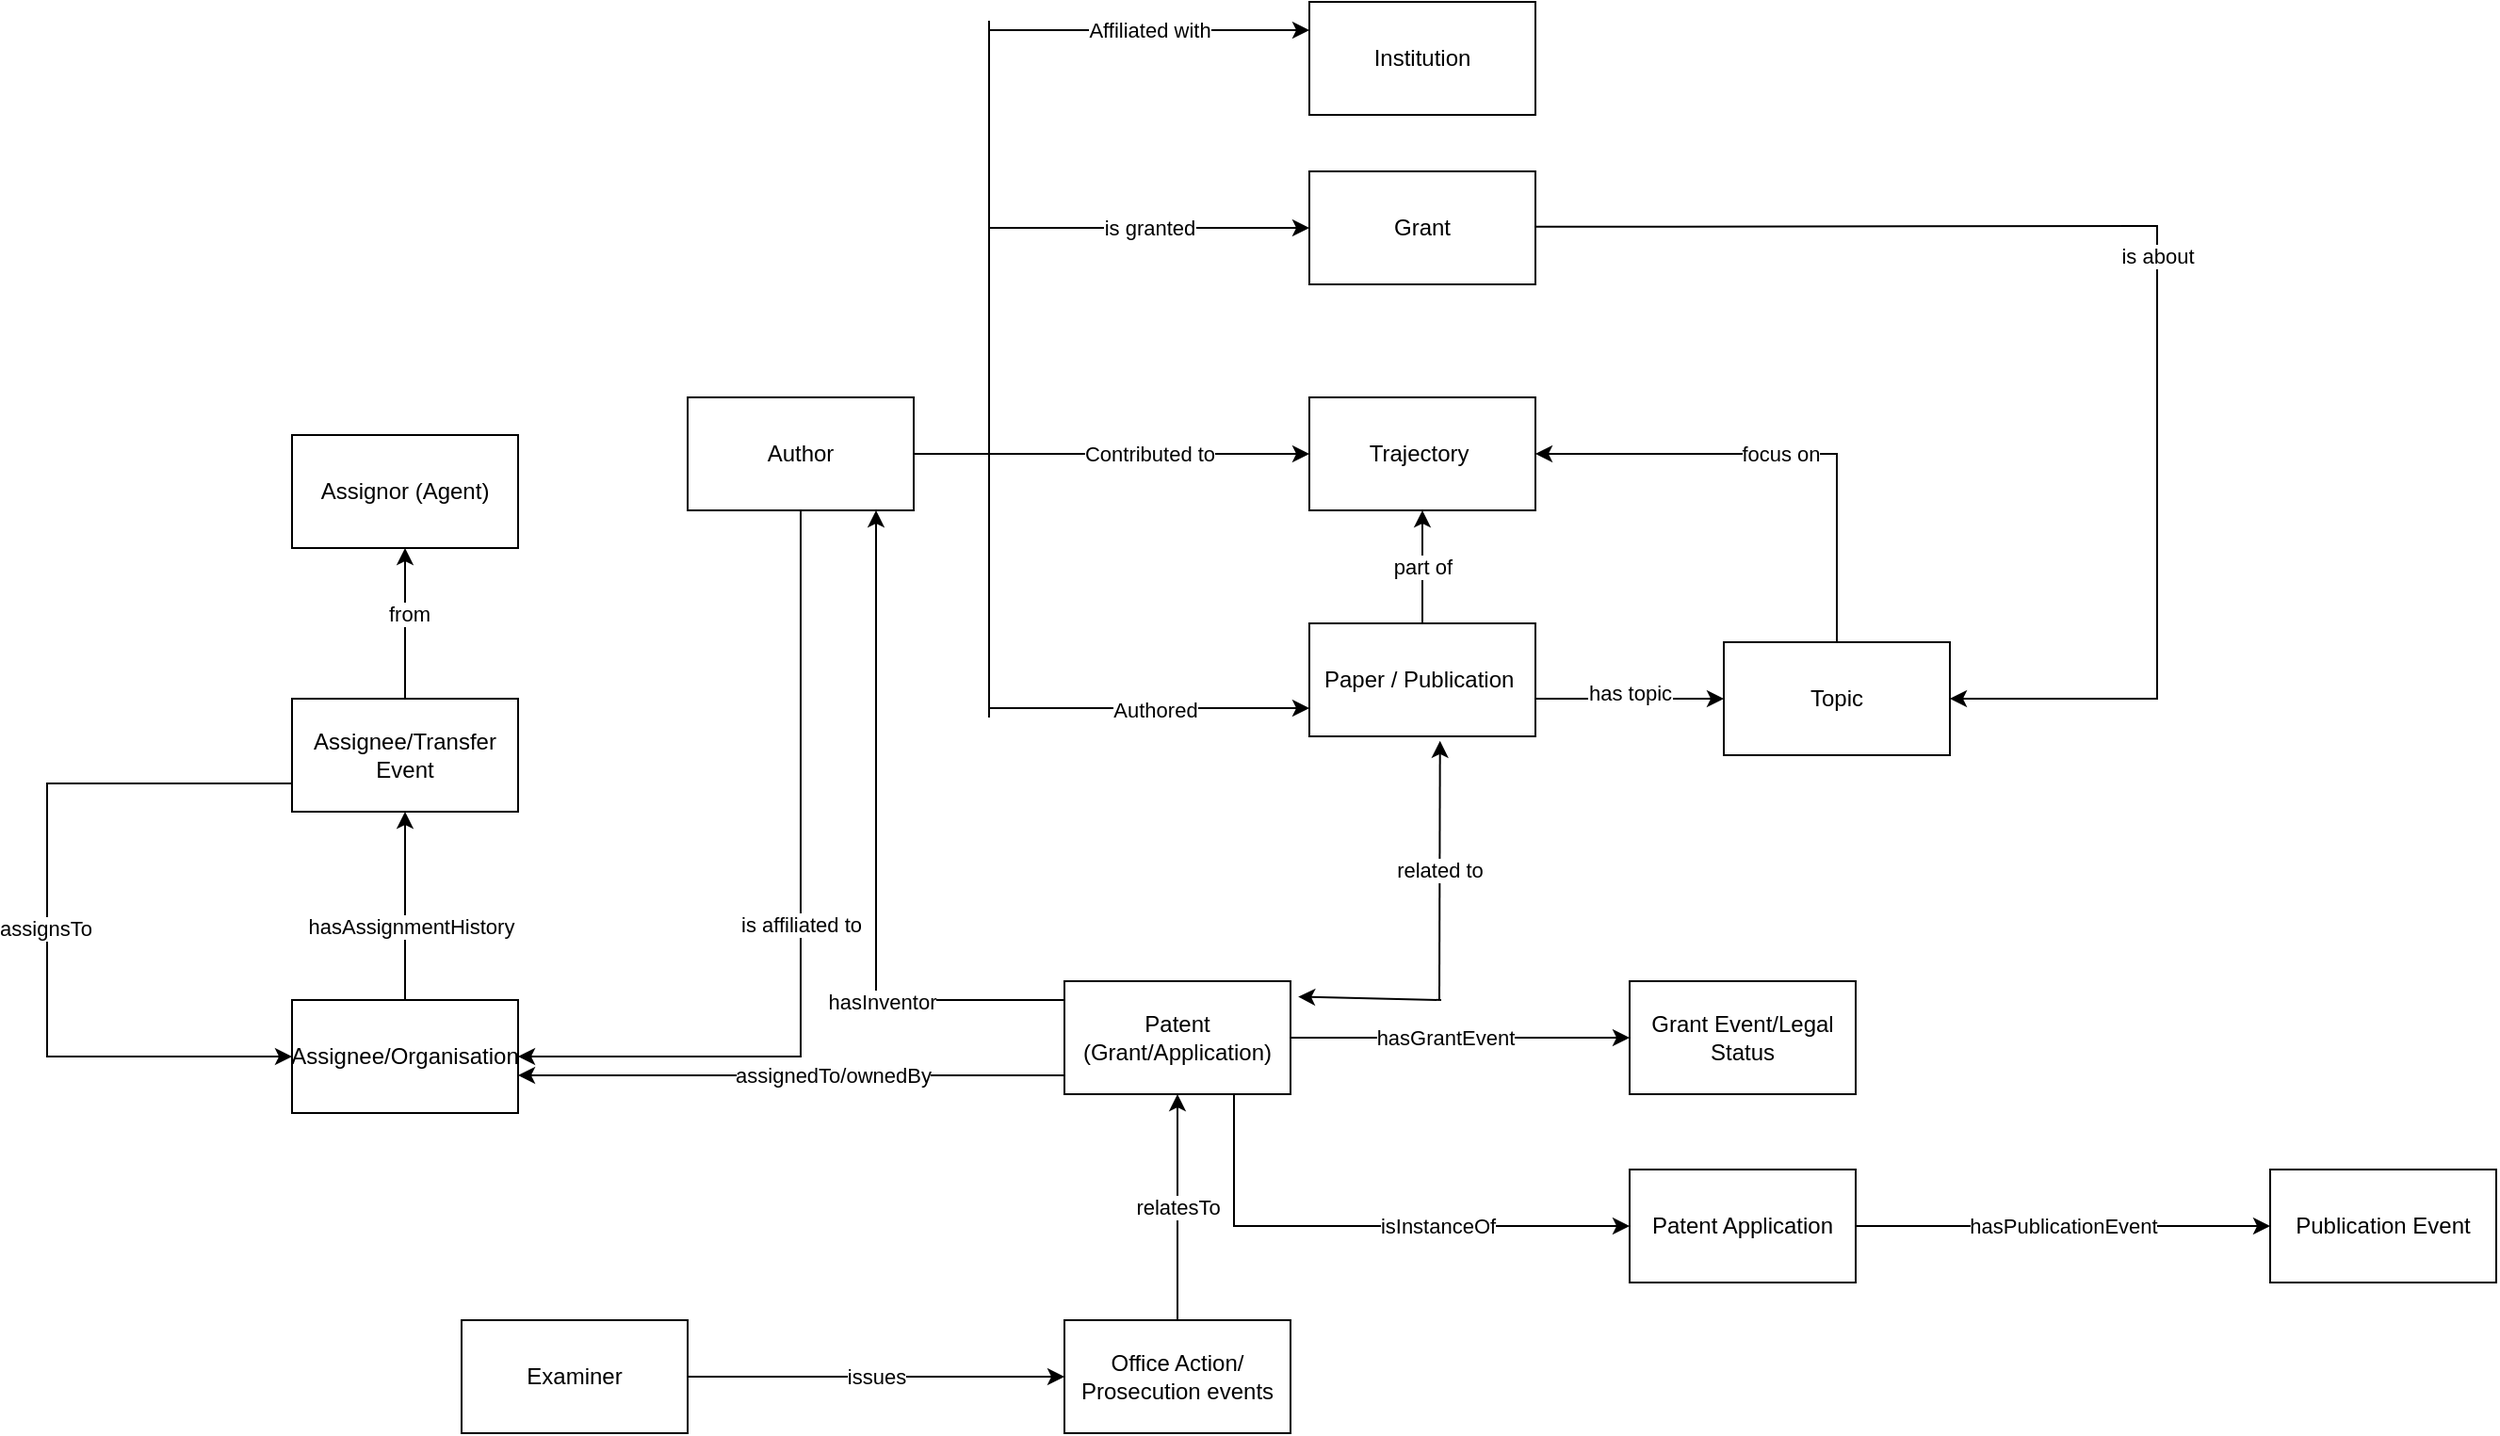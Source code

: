 <mxfile version="28.2.8">
  <diagram name="Page-1" id="8is4vJwegZY_Ol9INQrp">
    <mxGraphModel dx="1963" dy="767" grid="1" gridSize="10" guides="1" tooltips="1" connect="1" arrows="1" fold="1" page="1" pageScale="1" pageWidth="850" pageHeight="1100" math="0" shadow="0">
      <root>
        <mxCell id="0" />
        <mxCell id="1" parent="0" />
        <mxCell id="mpqjIoRBrrGia4brb2Ho-3" value="" style="edgeStyle=orthogonalEdgeStyle;rounded=0;orthogonalLoop=1;jettySize=auto;html=1;exitX=0;exitY=0.15;exitDx=0;exitDy=0;exitPerimeter=0;" parent="1" edge="1">
          <mxGeometry relative="1" as="geometry">
            <mxPoint x="260" y="828.88" as="sourcePoint" />
            <mxPoint x="100" y="570" as="targetPoint" />
            <Array as="points">
              <mxPoint x="100" y="829.94" />
              <mxPoint x="100" y="569.94" />
            </Array>
          </mxGeometry>
        </mxCell>
        <mxCell id="mpqjIoRBrrGia4brb2Ho-4" value="hasInventor" style="edgeLabel;html=1;align=center;verticalAlign=middle;resizable=0;points=[];" parent="mpqjIoRBrrGia4brb2Ho-3" vertex="1" connectable="0">
          <mxGeometry x="-0.25" y="1" relative="1" as="geometry">
            <mxPoint as="offset" />
          </mxGeometry>
        </mxCell>
        <mxCell id="mpqjIoRBrrGia4brb2Ho-7" value="" style="edgeStyle=orthogonalEdgeStyle;rounded=0;orthogonalLoop=1;jettySize=auto;html=1;" parent="1" source="mpqjIoRBrrGia4brb2Ho-1" target="mpqjIoRBrrGia4brb2Ho-6" edge="1">
          <mxGeometry relative="1" as="geometry">
            <Array as="points">
              <mxPoint x="60" y="870" />
              <mxPoint x="60" y="870" />
            </Array>
          </mxGeometry>
        </mxCell>
        <mxCell id="mpqjIoRBrrGia4brb2Ho-8" value="assignedTo/ownedBy" style="edgeLabel;html=1;align=center;verticalAlign=middle;resizable=0;points=[];" parent="mpqjIoRBrrGia4brb2Ho-7" vertex="1" connectable="0">
          <mxGeometry x="-0.15" y="4" relative="1" as="geometry">
            <mxPoint y="-4" as="offset" />
          </mxGeometry>
        </mxCell>
        <mxCell id="Gs9sxNPd7Fc3J5ymY9jn-11" value="" style="edgeStyle=orthogonalEdgeStyle;rounded=0;orthogonalLoop=1;jettySize=auto;html=1;" parent="1" source="mpqjIoRBrrGia4brb2Ho-1" target="Gs9sxNPd7Fc3J5ymY9jn-10" edge="1">
          <mxGeometry relative="1" as="geometry" />
        </mxCell>
        <mxCell id="Gs9sxNPd7Fc3J5ymY9jn-12" value="hasGrantEvent" style="edgeLabel;html=1;align=center;verticalAlign=middle;resizable=0;points=[];" parent="Gs9sxNPd7Fc3J5ymY9jn-11" connectable="0" vertex="1">
          <mxGeometry x="-0.1" y="-3" relative="1" as="geometry">
            <mxPoint x="1" y="-3" as="offset" />
          </mxGeometry>
        </mxCell>
        <mxCell id="Gs9sxNPd7Fc3J5ymY9jn-14" value="isInstanceOf" style="edgeStyle=orthogonalEdgeStyle;rounded=0;orthogonalLoop=1;jettySize=auto;html=1;exitX=0.75;exitY=1;exitDx=0;exitDy=0;entryX=0;entryY=0.5;entryDx=0;entryDy=0;" parent="1" source="mpqjIoRBrrGia4brb2Ho-1" target="Gs9sxNPd7Fc3J5ymY9jn-15" edge="1">
          <mxGeometry x="0.267" relative="1" as="geometry">
            <mxPoint x="520" y="410" as="targetPoint" />
            <Array as="points">
              <mxPoint x="290" y="950" />
            </Array>
            <mxPoint as="offset" />
          </mxGeometry>
        </mxCell>
        <mxCell id="mpqjIoRBrrGia4brb2Ho-1" value="Patent (Grant/Application)" style="rounded=0;whiteSpace=wrap;html=1;" parent="1" vertex="1">
          <mxGeometry x="200" y="820" width="120" height="60" as="geometry" />
        </mxCell>
        <mxCell id="RPUmgOfc9514uClGWb04-3" value="is affiliated to" style="edgeStyle=orthogonalEdgeStyle;rounded=0;orthogonalLoop=1;jettySize=auto;html=1;exitX=0.5;exitY=1;exitDx=0;exitDy=0;entryX=1;entryY=0.5;entryDx=0;entryDy=0;" edge="1" parent="1" source="mpqjIoRBrrGia4brb2Ho-2" target="mpqjIoRBrrGia4brb2Ho-6">
          <mxGeometry relative="1" as="geometry" />
        </mxCell>
        <mxCell id="mpqjIoRBrrGia4brb2Ho-2" value="Author" style="rounded=0;whiteSpace=wrap;html=1;" parent="1" vertex="1">
          <mxGeometry y="510" width="120" height="60" as="geometry" />
        </mxCell>
        <mxCell id="Gs9sxNPd7Fc3J5ymY9jn-3" value="" style="edgeStyle=orthogonalEdgeStyle;rounded=0;orthogonalLoop=1;jettySize=auto;html=1;" parent="1" source="mpqjIoRBrrGia4brb2Ho-6" target="Gs9sxNPd7Fc3J5ymY9jn-2" edge="1">
          <mxGeometry relative="1" as="geometry" />
        </mxCell>
        <mxCell id="Gs9sxNPd7Fc3J5ymY9jn-4" value="hasAssignmentHistory" style="edgeLabel;html=1;align=center;verticalAlign=middle;resizable=0;points=[];" parent="Gs9sxNPd7Fc3J5ymY9jn-3" connectable="0" vertex="1">
          <mxGeometry x="-0.225" y="-3" relative="1" as="geometry">
            <mxPoint as="offset" />
          </mxGeometry>
        </mxCell>
        <mxCell id="mpqjIoRBrrGia4brb2Ho-6" value="Assignee/Organisation" style="rounded=0;whiteSpace=wrap;html=1;" parent="1" vertex="1">
          <mxGeometry x="-210" y="830" width="120" height="60" as="geometry" />
        </mxCell>
        <mxCell id="mpqjIoRBrrGia4brb2Ho-13" value="relatesTo" style="edgeStyle=orthogonalEdgeStyle;rounded=0;orthogonalLoop=1;jettySize=auto;html=1;" parent="1" source="mpqjIoRBrrGia4brb2Ho-9" target="mpqjIoRBrrGia4brb2Ho-1" edge="1">
          <mxGeometry relative="1" as="geometry" />
        </mxCell>
        <mxCell id="mpqjIoRBrrGia4brb2Ho-9" value="Office Action/ Prosecution events" style="rounded=0;whiteSpace=wrap;html=1;" parent="1" vertex="1">
          <mxGeometry x="200" y="1000" width="120" height="60" as="geometry" />
        </mxCell>
        <mxCell id="mpqjIoRBrrGia4brb2Ho-12" value="issues" style="edgeStyle=orthogonalEdgeStyle;rounded=0;orthogonalLoop=1;jettySize=auto;html=1;entryX=0;entryY=0.5;entryDx=0;entryDy=0;" parent="1" source="mpqjIoRBrrGia4brb2Ho-11" target="mpqjIoRBrrGia4brb2Ho-9" edge="1">
          <mxGeometry relative="1" as="geometry" />
        </mxCell>
        <mxCell id="mpqjIoRBrrGia4brb2Ho-11" value="Examiner" style="rounded=0;whiteSpace=wrap;html=1;" parent="1" vertex="1">
          <mxGeometry x="-120" y="1000" width="120" height="60" as="geometry" />
        </mxCell>
        <mxCell id="Gs9sxNPd7Fc3J5ymY9jn-6" value="" style="edgeStyle=orthogonalEdgeStyle;rounded=0;orthogonalLoop=1;jettySize=auto;html=1;" parent="1" source="Gs9sxNPd7Fc3J5ymY9jn-2" target="Gs9sxNPd7Fc3J5ymY9jn-5" edge="1">
          <mxGeometry relative="1" as="geometry" />
        </mxCell>
        <mxCell id="Gs9sxNPd7Fc3J5ymY9jn-7" value="from" style="edgeLabel;html=1;align=center;verticalAlign=middle;resizable=0;points=[];" parent="Gs9sxNPd7Fc3J5ymY9jn-6" connectable="0" vertex="1">
          <mxGeometry x="0.125" y="-2" relative="1" as="geometry">
            <mxPoint as="offset" />
          </mxGeometry>
        </mxCell>
        <mxCell id="Gs9sxNPd7Fc3J5ymY9jn-8" style="edgeStyle=orthogonalEdgeStyle;rounded=0;orthogonalLoop=1;jettySize=auto;html=1;exitX=0;exitY=0.75;exitDx=0;exitDy=0;entryX=0;entryY=0.5;entryDx=0;entryDy=0;" parent="1" source="Gs9sxNPd7Fc3J5ymY9jn-2" target="mpqjIoRBrrGia4brb2Ho-6" edge="1">
          <mxGeometry relative="1" as="geometry">
            <Array as="points">
              <mxPoint x="-340" y="715" />
              <mxPoint x="-340" y="860" />
            </Array>
          </mxGeometry>
        </mxCell>
        <mxCell id="Gs9sxNPd7Fc3J5ymY9jn-9" value="assignsTo" style="edgeLabel;html=1;align=center;verticalAlign=middle;resizable=0;points=[];" parent="Gs9sxNPd7Fc3J5ymY9jn-8" connectable="0" vertex="1">
          <mxGeometry x="0.022" y="-1" relative="1" as="geometry">
            <mxPoint as="offset" />
          </mxGeometry>
        </mxCell>
        <mxCell id="Gs9sxNPd7Fc3J5ymY9jn-2" value="Assignee/Transfer Event" style="rounded=0;whiteSpace=wrap;html=1;" parent="1" vertex="1">
          <mxGeometry x="-210" y="670" width="120" height="60" as="geometry" />
        </mxCell>
        <mxCell id="Gs9sxNPd7Fc3J5ymY9jn-5" value="Assignor (Agent)" style="rounded=0;whiteSpace=wrap;html=1;" parent="1" vertex="1">
          <mxGeometry x="-210" y="530" width="120" height="60" as="geometry" />
        </mxCell>
        <mxCell id="Gs9sxNPd7Fc3J5ymY9jn-10" value="Grant Event/Legal Status" style="rounded=0;whiteSpace=wrap;html=1;" parent="1" vertex="1">
          <mxGeometry x="500" y="820" width="120" height="60" as="geometry" />
        </mxCell>
        <mxCell id="Gs9sxNPd7Fc3J5ymY9jn-17" value="hasPublicationEvent" style="edgeStyle=orthogonalEdgeStyle;rounded=0;orthogonalLoop=1;jettySize=auto;html=1;" parent="1" source="Gs9sxNPd7Fc3J5ymY9jn-15" target="Gs9sxNPd7Fc3J5ymY9jn-16" edge="1">
          <mxGeometry relative="1" as="geometry" />
        </mxCell>
        <mxCell id="Gs9sxNPd7Fc3J5ymY9jn-15" value="Patent Application" style="rounded=0;whiteSpace=wrap;html=1;" parent="1" vertex="1">
          <mxGeometry x="500" y="920" width="120" height="60" as="geometry" />
        </mxCell>
        <mxCell id="Gs9sxNPd7Fc3J5ymY9jn-16" value="Publication Event" style="rounded=0;whiteSpace=wrap;html=1;" parent="1" vertex="1">
          <mxGeometry x="840" y="920" width="120" height="60" as="geometry" />
        </mxCell>
        <mxCell id="Qrd90jn4vxbqQSGJ3R_G-16" value="" style="endArrow=none;html=1;rounded=0;exitX=1;exitY=0.5;exitDx=0;exitDy=0;" parent="1" source="mpqjIoRBrrGia4brb2Ho-2" edge="1">
          <mxGeometry width="50" height="50" relative="1" as="geometry">
            <mxPoint x="200" y="590" as="sourcePoint" />
            <mxPoint x="160" y="540" as="targetPoint" />
          </mxGeometry>
        </mxCell>
        <mxCell id="Qrd90jn4vxbqQSGJ3R_G-17" value="Paper / Publication&amp;nbsp;" style="rounded=0;whiteSpace=wrap;html=1;" parent="1" vertex="1">
          <mxGeometry x="330" y="630" width="120" height="60" as="geometry" />
        </mxCell>
        <mxCell id="Qrd90jn4vxbqQSGJ3R_G-18" value="Trajectory&amp;nbsp;" style="rounded=0;whiteSpace=wrap;html=1;" parent="1" vertex="1">
          <mxGeometry x="330" y="510" width="120" height="60" as="geometry" />
        </mxCell>
        <mxCell id="Qrd90jn4vxbqQSGJ3R_G-19" value="Grant" style="rounded=0;whiteSpace=wrap;html=1;" parent="1" vertex="1">
          <mxGeometry x="330" y="390" width="120" height="60" as="geometry" />
        </mxCell>
        <mxCell id="Qrd90jn4vxbqQSGJ3R_G-20" value="Institution" style="rounded=0;whiteSpace=wrap;html=1;" parent="1" vertex="1">
          <mxGeometry x="330" y="300" width="120" height="60" as="geometry" />
        </mxCell>
        <mxCell id="Qrd90jn4vxbqQSGJ3R_G-22" value="" style="endArrow=classic;html=1;rounded=0;entryX=1.034;entryY=0.138;entryDx=0;entryDy=0;entryPerimeter=0;" parent="1" target="mpqjIoRBrrGia4brb2Ho-1" edge="1">
          <mxGeometry width="50" height="50" relative="1" as="geometry">
            <mxPoint x="400" y="830" as="sourcePoint" />
            <mxPoint x="220" y="560" as="targetPoint" />
            <Array as="points" />
          </mxGeometry>
        </mxCell>
        <mxCell id="Qrd90jn4vxbqQSGJ3R_G-23" value="" style="endArrow=classic;html=1;rounded=0;entryX=0.578;entryY=1.04;entryDx=0;entryDy=0;entryPerimeter=0;" parent="1" target="Qrd90jn4vxbqQSGJ3R_G-17" edge="1">
          <mxGeometry relative="1" as="geometry">
            <mxPoint x="399" y="830" as="sourcePoint" />
            <mxPoint x="250" y="590" as="targetPoint" />
          </mxGeometry>
        </mxCell>
        <mxCell id="Qrd90jn4vxbqQSGJ3R_G-24" value="related to" style="edgeLabel;resizable=0;html=1;;align=center;verticalAlign=middle;" parent="Qrd90jn4vxbqQSGJ3R_G-23" connectable="0" vertex="1">
          <mxGeometry relative="1" as="geometry" />
        </mxCell>
        <mxCell id="Qrd90jn4vxbqQSGJ3R_G-25" value="" style="endArrow=none;html=1;rounded=0;" parent="1" edge="1">
          <mxGeometry width="50" height="50" relative="1" as="geometry">
            <mxPoint x="160" y="680" as="sourcePoint" />
            <mxPoint x="160" y="310" as="targetPoint" />
          </mxGeometry>
        </mxCell>
        <mxCell id="Qrd90jn4vxbqQSGJ3R_G-27" value="" style="endArrow=classic;html=1;rounded=0;exitX=0.5;exitY=0;exitDx=0;exitDy=0;entryX=0.5;entryY=1;entryDx=0;entryDy=0;" parent="1" source="Qrd90jn4vxbqQSGJ3R_G-17" target="Qrd90jn4vxbqQSGJ3R_G-18" edge="1">
          <mxGeometry relative="1" as="geometry">
            <mxPoint x="130" y="540" as="sourcePoint" />
            <mxPoint x="230" y="540" as="targetPoint" />
          </mxGeometry>
        </mxCell>
        <mxCell id="Qrd90jn4vxbqQSGJ3R_G-28" value="part of" style="edgeLabel;resizable=0;html=1;;align=center;verticalAlign=middle;" parent="Qrd90jn4vxbqQSGJ3R_G-27" connectable="0" vertex="1">
          <mxGeometry relative="1" as="geometry" />
        </mxCell>
        <mxCell id="Qrd90jn4vxbqQSGJ3R_G-29" value="Topic" style="rounded=0;whiteSpace=wrap;html=1;" parent="1" vertex="1">
          <mxGeometry x="550" y="640" width="120" height="60" as="geometry" />
        </mxCell>
        <mxCell id="Qrd90jn4vxbqQSGJ3R_G-30" value="" style="endArrow=classic;html=1;rounded=0;" parent="1" edge="1">
          <mxGeometry relative="1" as="geometry">
            <mxPoint x="450" y="670" as="sourcePoint" />
            <mxPoint x="550" y="670" as="targetPoint" />
          </mxGeometry>
        </mxCell>
        <mxCell id="Qrd90jn4vxbqQSGJ3R_G-31" value="Label" style="edgeLabel;resizable=0;html=1;;align=center;verticalAlign=middle;" parent="Qrd90jn4vxbqQSGJ3R_G-30" connectable="0" vertex="1">
          <mxGeometry relative="1" as="geometry" />
        </mxCell>
        <mxCell id="Qrd90jn4vxbqQSGJ3R_G-32" value="has topic&lt;div&gt;&lt;br&gt;&lt;/div&gt;" style="edgeLabel;html=1;align=center;verticalAlign=middle;resizable=0;points=[];" parent="Qrd90jn4vxbqQSGJ3R_G-30" vertex="1" connectable="0">
          <mxGeometry x="-0.013" y="-4" relative="1" as="geometry">
            <mxPoint as="offset" />
          </mxGeometry>
        </mxCell>
        <mxCell id="Qrd90jn4vxbqQSGJ3R_G-33" value="" style="endArrow=classic;html=1;rounded=0;exitX=0.5;exitY=0;exitDx=0;exitDy=0;entryX=1;entryY=0.5;entryDx=0;entryDy=0;" parent="1" source="Qrd90jn4vxbqQSGJ3R_G-29" target="Qrd90jn4vxbqQSGJ3R_G-18" edge="1">
          <mxGeometry relative="1" as="geometry">
            <mxPoint x="600" y="600" as="sourcePoint" />
            <mxPoint x="700" y="600" as="targetPoint" />
            <Array as="points">
              <mxPoint x="610" y="540" />
            </Array>
          </mxGeometry>
        </mxCell>
        <mxCell id="Qrd90jn4vxbqQSGJ3R_G-34" value="focus on" style="edgeLabel;resizable=0;html=1;;align=center;verticalAlign=middle;" parent="Qrd90jn4vxbqQSGJ3R_G-33" connectable="0" vertex="1">
          <mxGeometry relative="1" as="geometry" />
        </mxCell>
        <mxCell id="Qrd90jn4vxbqQSGJ3R_G-35" value="" style="endArrow=classic;html=1;rounded=0;entryX=0;entryY=0.75;entryDx=0;entryDy=0;" parent="1" target="Qrd90jn4vxbqQSGJ3R_G-17" edge="1">
          <mxGeometry relative="1" as="geometry">
            <mxPoint x="160" y="675" as="sourcePoint" />
            <mxPoint x="260" y="680" as="targetPoint" />
          </mxGeometry>
        </mxCell>
        <mxCell id="Qrd90jn4vxbqQSGJ3R_G-36" value="Label" style="edgeLabel;resizable=0;html=1;;align=center;verticalAlign=middle;" parent="Qrd90jn4vxbqQSGJ3R_G-35" connectable="0" vertex="1">
          <mxGeometry relative="1" as="geometry" />
        </mxCell>
        <mxCell id="Qrd90jn4vxbqQSGJ3R_G-37" value="Authored" style="edgeLabel;html=1;align=center;verticalAlign=middle;resizable=0;points=[];" parent="Qrd90jn4vxbqQSGJ3R_G-35" vertex="1" connectable="0">
          <mxGeometry x="0.03" y="-1" relative="1" as="geometry">
            <mxPoint as="offset" />
          </mxGeometry>
        </mxCell>
        <mxCell id="Qrd90jn4vxbqQSGJ3R_G-38" value="" style="endArrow=classic;html=1;rounded=0;entryX=0;entryY=0.5;entryDx=0;entryDy=0;" parent="1" target="Qrd90jn4vxbqQSGJ3R_G-18" edge="1">
          <mxGeometry relative="1" as="geometry">
            <mxPoint x="160" y="540" as="sourcePoint" />
            <mxPoint x="280" y="539.29" as="targetPoint" />
          </mxGeometry>
        </mxCell>
        <mxCell id="Qrd90jn4vxbqQSGJ3R_G-39" value="Contributed to" style="edgeLabel;resizable=0;html=1;;align=center;verticalAlign=middle;" parent="Qrd90jn4vxbqQSGJ3R_G-38" connectable="0" vertex="1">
          <mxGeometry relative="1" as="geometry" />
        </mxCell>
        <mxCell id="Qrd90jn4vxbqQSGJ3R_G-41" value="" style="endArrow=classic;html=1;rounded=0;entryX=0;entryY=0.5;entryDx=0;entryDy=0;" parent="1" target="Qrd90jn4vxbqQSGJ3R_G-19" edge="1">
          <mxGeometry relative="1" as="geometry">
            <mxPoint x="160" y="420" as="sourcePoint" />
            <mxPoint x="280" y="419.29" as="targetPoint" />
          </mxGeometry>
        </mxCell>
        <mxCell id="Qrd90jn4vxbqQSGJ3R_G-42" value="is granted" style="edgeLabel;resizable=0;html=1;;align=center;verticalAlign=middle;" parent="Qrd90jn4vxbqQSGJ3R_G-41" connectable="0" vertex="1">
          <mxGeometry relative="1" as="geometry" />
        </mxCell>
        <mxCell id="Qrd90jn4vxbqQSGJ3R_G-43" value="" style="endArrow=classic;html=1;rounded=0;entryX=0;entryY=0.25;entryDx=0;entryDy=0;" parent="1" target="Qrd90jn4vxbqQSGJ3R_G-20" edge="1">
          <mxGeometry relative="1" as="geometry">
            <mxPoint x="160" y="315" as="sourcePoint" />
            <mxPoint x="260" y="280" as="targetPoint" />
          </mxGeometry>
        </mxCell>
        <mxCell id="Qrd90jn4vxbqQSGJ3R_G-44" value="Affiliated with" style="edgeLabel;resizable=0;html=1;;align=center;verticalAlign=middle;" parent="Qrd90jn4vxbqQSGJ3R_G-43" connectable="0" vertex="1">
          <mxGeometry relative="1" as="geometry" />
        </mxCell>
        <mxCell id="RPUmgOfc9514uClGWb04-1" value="" style="endArrow=classic;html=1;rounded=0;entryX=1;entryY=0.5;entryDx=0;entryDy=0;" edge="1" parent="1" target="Qrd90jn4vxbqQSGJ3R_G-29">
          <mxGeometry relative="1" as="geometry">
            <mxPoint x="450" y="419.41" as="sourcePoint" />
            <mxPoint x="550" y="419.41" as="targetPoint" />
            <Array as="points">
              <mxPoint x="780" y="419" />
              <mxPoint x="780" y="670" />
            </Array>
          </mxGeometry>
        </mxCell>
        <mxCell id="RPUmgOfc9514uClGWb04-2" value="is about" style="edgeLabel;resizable=0;html=1;;align=center;verticalAlign=middle;" connectable="0" vertex="1" parent="RPUmgOfc9514uClGWb04-1">
          <mxGeometry relative="1" as="geometry" />
        </mxCell>
      </root>
    </mxGraphModel>
  </diagram>
</mxfile>
